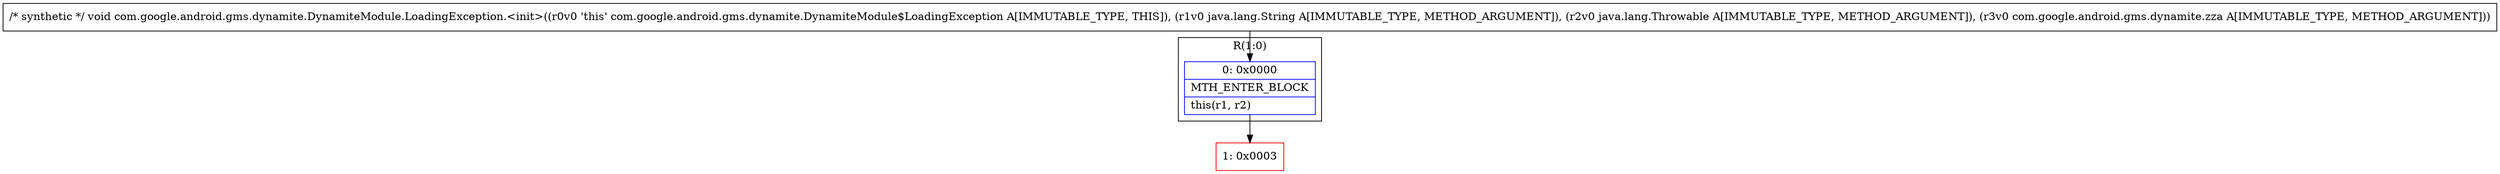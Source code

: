 digraph "CFG forcom.google.android.gms.dynamite.DynamiteModule.LoadingException.\<init\>(Ljava\/lang\/String;Ljava\/lang\/Throwable;Lcom\/google\/android\/gms\/dynamite\/zza;)V" {
subgraph cluster_Region_226434622 {
label = "R(1:0)";
node [shape=record,color=blue];
Node_0 [shape=record,label="{0\:\ 0x0000|MTH_ENTER_BLOCK\l|this(r1, r2)\l}"];
}
Node_1 [shape=record,color=red,label="{1\:\ 0x0003}"];
MethodNode[shape=record,label="{\/* synthetic *\/ void com.google.android.gms.dynamite.DynamiteModule.LoadingException.\<init\>((r0v0 'this' com.google.android.gms.dynamite.DynamiteModule$LoadingException A[IMMUTABLE_TYPE, THIS]), (r1v0 java.lang.String A[IMMUTABLE_TYPE, METHOD_ARGUMENT]), (r2v0 java.lang.Throwable A[IMMUTABLE_TYPE, METHOD_ARGUMENT]), (r3v0 com.google.android.gms.dynamite.zza A[IMMUTABLE_TYPE, METHOD_ARGUMENT])) }"];
MethodNode -> Node_0;
Node_0 -> Node_1;
}

